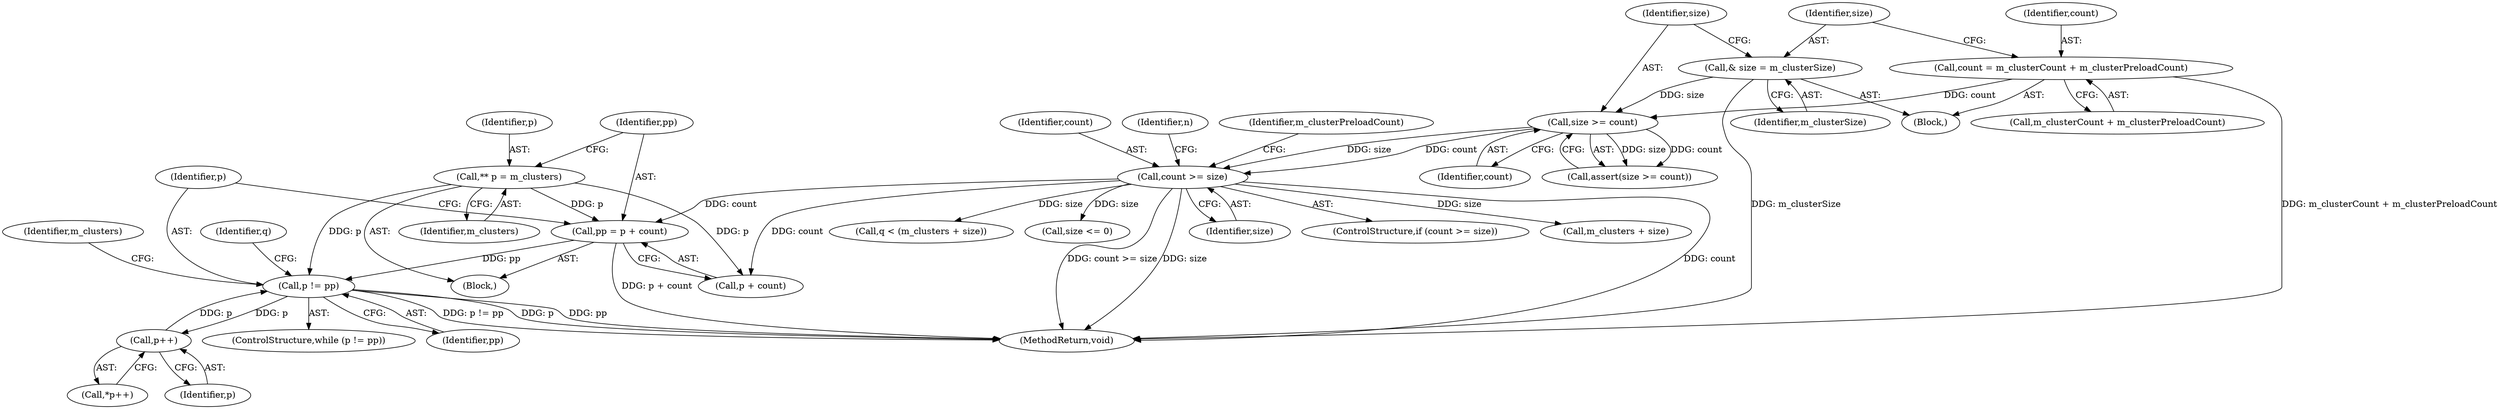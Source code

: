 digraph "1_Android_cc274e2abe8b2a6698a5c47d8aa4bb45f1f9538d@integer" {
"1000159" [label="(Call,pp = p + count)"];
"1000156" [label="(Call,** p = m_clusters)"];
"1000136" [label="(Call,count >= size)"];
"1000122" [label="(Call,size >= count)"];
"1000118" [label="(Call,& size = m_clusterSize)"];
"1000112" [label="(Call,count = m_clusterCount + m_clusterPreloadCount)"];
"1000165" [label="(Call,p != pp)"];
"1000173" [label="(Call,p++)"];
"1000157" [label="(Identifier,p)"];
"1000142" [label="(Identifier,n)"];
"1000138" [label="(Identifier,size)"];
"1000119" [label="(Identifier,size)"];
"1000156" [label="(Call,** p = m_clusters)"];
"1000123" [label="(Identifier,size)"];
"1000118" [label="(Call,& size = m_clusterSize)"];
"1000173" [label="(Call,p++)"];
"1000251" [label="(MethodReturn,void)"];
"1000136" [label="(Call,count >= size)"];
"1000161" [label="(Call,p + count)"];
"1000135" [label="(ControlStructure,if (count >= size))"];
"1000176" [label="(Identifier,m_clusters)"];
"1000172" [label="(Call,*p++)"];
"1000113" [label="(Identifier,count)"];
"1000164" [label="(ControlStructure,while (p != pp))"];
"1000160" [label="(Identifier,pp)"];
"1000174" [label="(Identifier,p)"];
"1000185" [label="(Identifier,m_clusterPreloadCount)"];
"1000165" [label="(Call,p != pp)"];
"1000112" [label="(Call,count = m_clusterCount + m_clusterPreloadCount)"];
"1000122" [label="(Call,size >= count)"];
"1000102" [label="(Block,)"];
"1000158" [label="(Identifier,m_clusters)"];
"1000139" [label="(Block,)"];
"1000214" [label="(Call,m_clusters + size)"];
"1000212" [label="(Call,q < (m_clusters + size))"];
"1000120" [label="(Identifier,m_clusterSize)"];
"1000137" [label="(Identifier,count)"];
"1000167" [label="(Identifier,pp)"];
"1000114" [label="(Call,m_clusterCount + m_clusterPreloadCount)"];
"1000171" [label="(Identifier,q)"];
"1000166" [label="(Identifier,p)"];
"1000159" [label="(Call,pp = p + count)"];
"1000121" [label="(Call,assert(size >= count))"];
"1000124" [label="(Identifier,count)"];
"1000144" [label="(Call,size <= 0)"];
"1000159" -> "1000139"  [label="AST: "];
"1000159" -> "1000161"  [label="CFG: "];
"1000160" -> "1000159"  [label="AST: "];
"1000161" -> "1000159"  [label="AST: "];
"1000166" -> "1000159"  [label="CFG: "];
"1000159" -> "1000251"  [label="DDG: p + count"];
"1000156" -> "1000159"  [label="DDG: p"];
"1000136" -> "1000159"  [label="DDG: count"];
"1000159" -> "1000165"  [label="DDG: pp"];
"1000156" -> "1000139"  [label="AST: "];
"1000156" -> "1000158"  [label="CFG: "];
"1000157" -> "1000156"  [label="AST: "];
"1000158" -> "1000156"  [label="AST: "];
"1000160" -> "1000156"  [label="CFG: "];
"1000156" -> "1000161"  [label="DDG: p"];
"1000156" -> "1000165"  [label="DDG: p"];
"1000136" -> "1000135"  [label="AST: "];
"1000136" -> "1000138"  [label="CFG: "];
"1000137" -> "1000136"  [label="AST: "];
"1000138" -> "1000136"  [label="AST: "];
"1000142" -> "1000136"  [label="CFG: "];
"1000185" -> "1000136"  [label="CFG: "];
"1000136" -> "1000251"  [label="DDG: count >= size"];
"1000136" -> "1000251"  [label="DDG: size"];
"1000136" -> "1000251"  [label="DDG: count"];
"1000122" -> "1000136"  [label="DDG: count"];
"1000122" -> "1000136"  [label="DDG: size"];
"1000136" -> "1000144"  [label="DDG: size"];
"1000136" -> "1000161"  [label="DDG: count"];
"1000136" -> "1000212"  [label="DDG: size"];
"1000136" -> "1000214"  [label="DDG: size"];
"1000122" -> "1000121"  [label="AST: "];
"1000122" -> "1000124"  [label="CFG: "];
"1000123" -> "1000122"  [label="AST: "];
"1000124" -> "1000122"  [label="AST: "];
"1000121" -> "1000122"  [label="CFG: "];
"1000122" -> "1000121"  [label="DDG: size"];
"1000122" -> "1000121"  [label="DDG: count"];
"1000118" -> "1000122"  [label="DDG: size"];
"1000112" -> "1000122"  [label="DDG: count"];
"1000118" -> "1000102"  [label="AST: "];
"1000118" -> "1000120"  [label="CFG: "];
"1000119" -> "1000118"  [label="AST: "];
"1000120" -> "1000118"  [label="AST: "];
"1000123" -> "1000118"  [label="CFG: "];
"1000118" -> "1000251"  [label="DDG: m_clusterSize"];
"1000112" -> "1000102"  [label="AST: "];
"1000112" -> "1000114"  [label="CFG: "];
"1000113" -> "1000112"  [label="AST: "];
"1000114" -> "1000112"  [label="AST: "];
"1000119" -> "1000112"  [label="CFG: "];
"1000112" -> "1000251"  [label="DDG: m_clusterCount + m_clusterPreloadCount"];
"1000165" -> "1000164"  [label="AST: "];
"1000165" -> "1000167"  [label="CFG: "];
"1000166" -> "1000165"  [label="AST: "];
"1000167" -> "1000165"  [label="AST: "];
"1000171" -> "1000165"  [label="CFG: "];
"1000176" -> "1000165"  [label="CFG: "];
"1000165" -> "1000251"  [label="DDG: p"];
"1000165" -> "1000251"  [label="DDG: pp"];
"1000165" -> "1000251"  [label="DDG: p != pp"];
"1000173" -> "1000165"  [label="DDG: p"];
"1000165" -> "1000173"  [label="DDG: p"];
"1000173" -> "1000172"  [label="AST: "];
"1000173" -> "1000174"  [label="CFG: "];
"1000174" -> "1000173"  [label="AST: "];
"1000172" -> "1000173"  [label="CFG: "];
}
